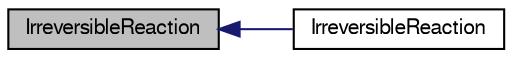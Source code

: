 digraph "IrreversibleReaction"
{
  bgcolor="transparent";
  edge [fontname="FreeSans",fontsize="10",labelfontname="FreeSans",labelfontsize="10"];
  node [fontname="FreeSans",fontsize="10",shape=record];
  rankdir="LR";
  Node1 [label="IrreversibleReaction",height=0.2,width=0.4,color="black", fillcolor="grey75", style="filled", fontcolor="black"];
  Node1 -> Node2 [dir="back",color="midnightblue",fontsize="10",style="solid",fontname="FreeSans"];
  Node2 [label="IrreversibleReaction",height=0.2,width=0.4,color="black",URL="$a30322.html#a5b828583ca53600f3df63dc37730ec5e",tooltip="Construct from Istream. "];
}
